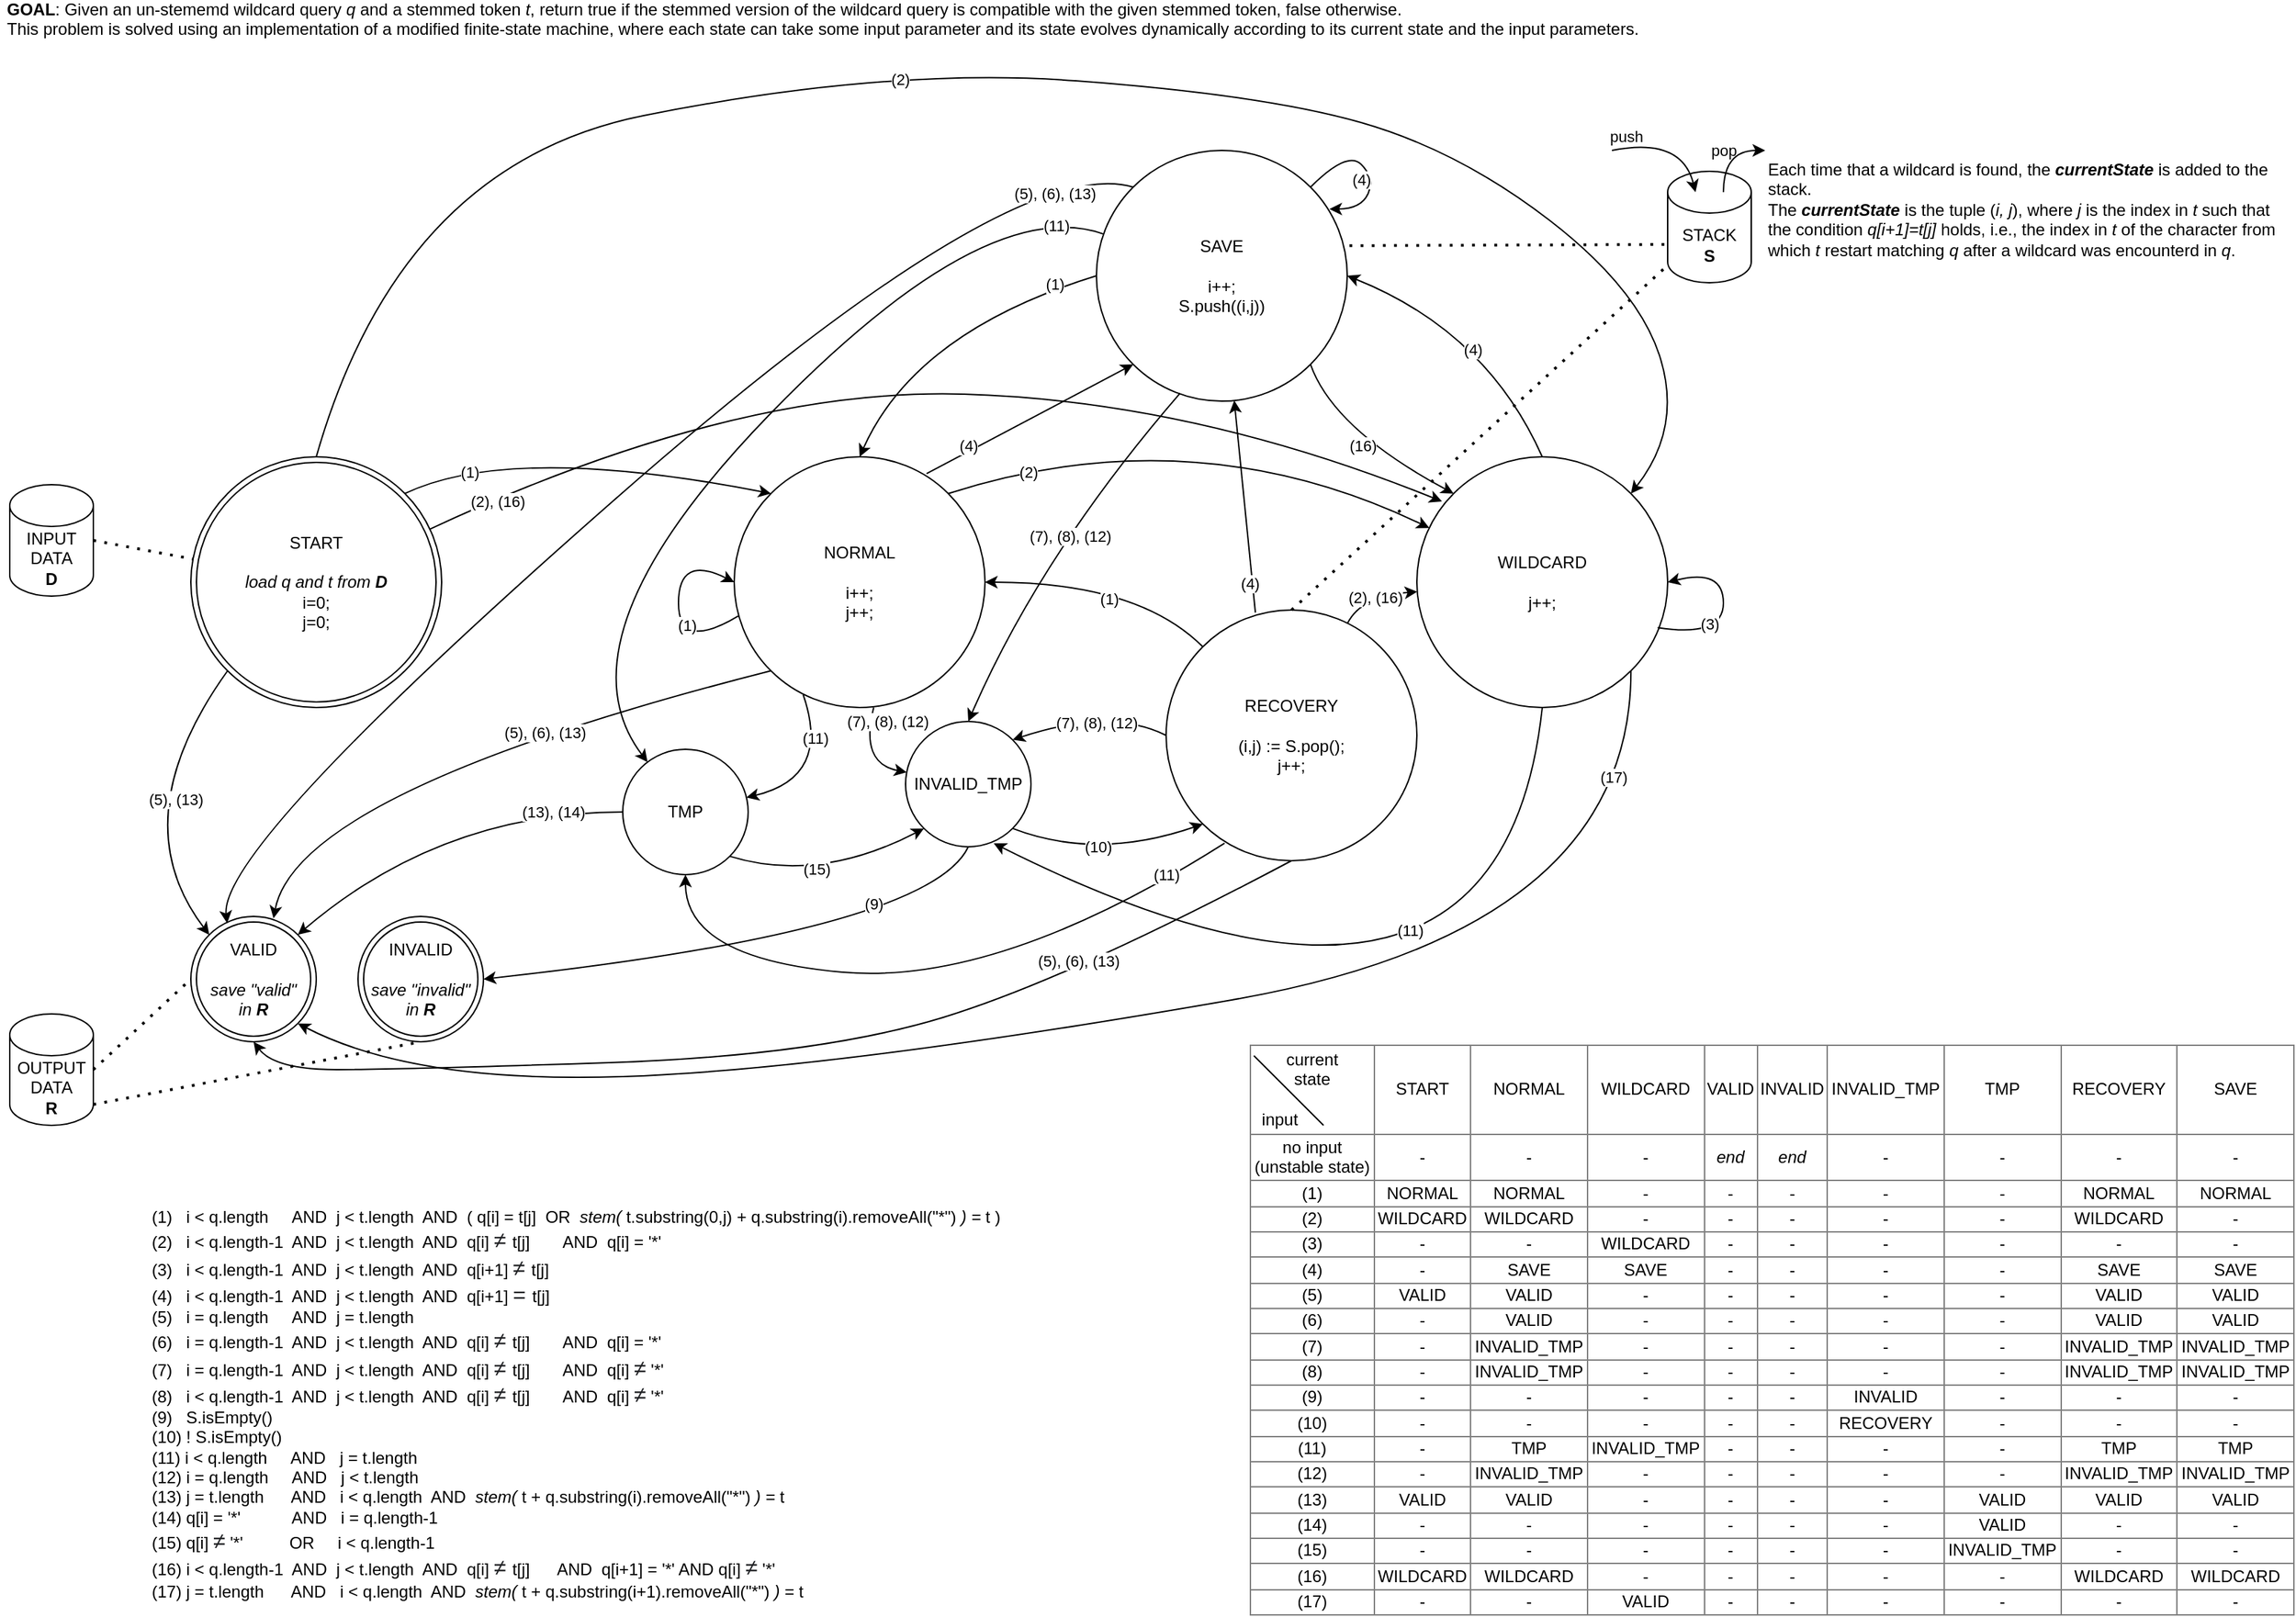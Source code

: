<mxfile version="16.4.0" type="device"><diagram id="66Sm3epTP2mBcvqto1G-" name="Pagina-1"><mxGraphModel dx="1929" dy="395" grid="1" gridSize="10" guides="1" tooltips="1" connect="1" arrows="1" fold="1" page="1" pageScale="1" pageWidth="827" pageHeight="1169" math="0" shadow="0"><root><mxCell id="0"/><mxCell id="1" parent="0"/><mxCell id="__Qo0w44yZxhQyakp7ph-2" value="NORMAL&lt;br&gt;&lt;br&gt;i++;&lt;br&gt;j++;" style="ellipse;whiteSpace=wrap;html=1;aspect=fixed;fillColor=none;" parent="1" vertex="1"><mxGeometry x="-300" y="328" width="180" height="180" as="geometry"/></mxCell><mxCell id="__Qo0w44yZxhQyakp7ph-3" value="" style="curved=1;endArrow=classic;html=1;rounded=0;exitX=0.016;exitY=0.635;exitDx=0;exitDy=0;entryX=0;entryY=0.5;entryDx=0;entryDy=0;exitPerimeter=0;" parent="1" source="__Qo0w44yZxhQyakp7ph-2" target="__Qo0w44yZxhQyakp7ph-2" edge="1"><mxGeometry width="50" height="50" relative="1" as="geometry"><mxPoint x="-250" y="598" as="sourcePoint"/><mxPoint x="-200" y="548" as="targetPoint"/><Array as="points"><mxPoint x="-340" y="468"/><mxPoint x="-340" y="398"/></Array></mxGeometry></mxCell><mxCell id="__Qo0w44yZxhQyakp7ph-5" value="(1)" style="edgeLabel;html=1;align=center;verticalAlign=middle;resizable=0;points=[];" parent="__Qo0w44yZxhQyakp7ph-3" vertex="1" connectable="0"><mxGeometry x="-0.24" y="-6" relative="1" as="geometry"><mxPoint y="-7" as="offset"/></mxGeometry></mxCell><mxCell id="__Qo0w44yZxhQyakp7ph-4" value="(1)&amp;nbsp; &amp;nbsp;i &amp;lt; q.length&amp;nbsp; &amp;nbsp; &amp;nbsp;AND&amp;nbsp; j &amp;lt; t.length&amp;nbsp; AND&amp;nbsp; ( q[i] = t[j]&amp;nbsp; OR&amp;nbsp; &lt;i&gt;stem(&amp;nbsp;&lt;/i&gt;t.substring(0,j) + q.substring(i).removeAll(&quot;*&quot;)&amp;nbsp;&lt;i&gt;) =&amp;nbsp;&lt;/i&gt;t )&lt;br&gt;(2)&amp;nbsp; &amp;nbsp;i &amp;lt; q.length-1&amp;nbsp; AND&amp;nbsp; j &amp;lt; t.length&amp;nbsp; AND&amp;nbsp; q[i]&amp;nbsp;&lt;span style=&quot;color: rgb(32 , 33 , 36) ; font-family: &amp;#34;arial&amp;#34; , sans-serif ; font-size: 16px ; background-color: rgb(255 , 255 , 255)&quot;&gt;≠&amp;nbsp;&lt;/span&gt;t[j]&amp;nbsp; &amp;nbsp; &amp;nbsp; &amp;nbsp;AND&amp;nbsp; q[i] = '*'&lt;br&gt;(3)&amp;nbsp; &amp;nbsp;i &amp;lt; q.length-1&amp;nbsp; AND&amp;nbsp;&amp;nbsp;j &amp;lt; t.length&amp;nbsp; AND&amp;nbsp; q[i+1]&amp;nbsp;&lt;span style=&quot;color: rgb(32 , 33 , 36) ; font-family: &amp;#34;arial&amp;#34; , sans-serif ; font-size: 16px ; background-color: rgb(255 , 255 , 255)&quot;&gt;≠&amp;nbsp;&lt;/span&gt;t[j]&lt;br&gt;(4)&amp;nbsp; &amp;nbsp;i &amp;lt; q.length-1&amp;nbsp; AND&amp;nbsp;&amp;nbsp;j &amp;lt; t.length&amp;nbsp; AND&amp;nbsp; q[i+1]&amp;nbsp;&lt;span style=&quot;color: rgb(32 , 33 , 36) ; font-family: &amp;#34;arial&amp;#34; , sans-serif ; font-size: 16px ; background-color: rgb(255 , 255 , 255)&quot;&gt;=&amp;nbsp;&lt;/span&gt;t[j]&lt;br&gt;(5)&amp;nbsp; &amp;nbsp;i = q.length&amp;nbsp; &amp;nbsp; &amp;nbsp;AND&amp;nbsp; j = t.length&lt;br&gt;(6)&amp;nbsp; &amp;nbsp;i = q.length-1&amp;nbsp; AND&amp;nbsp; j &amp;lt; t.length&amp;nbsp; AND&amp;nbsp;&amp;nbsp;q[i]&amp;nbsp;&lt;span style=&quot;color: rgb(32 , 33 , 36) ; font-family: &amp;#34;arial&amp;#34; , sans-serif ; font-size: 16px ; background-color: rgb(255 , 255 , 255)&quot;&gt;≠&amp;nbsp;&lt;/span&gt;t[j]&amp;nbsp; &amp;nbsp; &amp;nbsp; &amp;nbsp;AND&amp;nbsp; q[i] = '*'&lt;br&gt;(7)&amp;nbsp; &amp;nbsp;i = q.length-1&amp;nbsp; AND&amp;nbsp; j &amp;lt; t.length&amp;nbsp; AND&amp;nbsp;&amp;nbsp;q[i]&amp;nbsp;&lt;span style=&quot;color: rgb(32 , 33 , 36) ; font-family: &amp;#34;arial&amp;#34; , sans-serif ; font-size: 16px ; background-color: rgb(255 , 255 , 255)&quot;&gt;≠&amp;nbsp;&lt;/span&gt;t[j]&amp;nbsp; &amp;nbsp; &amp;nbsp; &amp;nbsp;AND&amp;nbsp; q[i]&amp;nbsp;&lt;span style=&quot;color: rgb(32 , 33 , 36) ; font-family: &amp;#34;arial&amp;#34; , sans-serif ; font-size: 16px ; background-color: rgb(255 , 255 , 255)&quot;&gt;≠&lt;/span&gt;&amp;nbsp;'*'&lt;br&gt;(8)&amp;nbsp; &amp;nbsp;i &amp;lt; q.length-1&amp;nbsp; AND&amp;nbsp; j &amp;lt; t.length&amp;nbsp; AND&amp;nbsp; q[i]&amp;nbsp;&lt;span style=&quot;color: rgb(32 , 33 , 36) ; font-family: &amp;#34;arial&amp;#34; , sans-serif ; font-size: 16px ; background-color: rgb(255 , 255 , 255)&quot;&gt;≠&amp;nbsp;&lt;/span&gt;t[j]&amp;nbsp; &amp;nbsp; &amp;nbsp; &amp;nbsp;AND&amp;nbsp; q[i]&amp;nbsp;&lt;span style=&quot;color: rgb(32 , 33 , 36) ; font-family: &amp;#34;arial&amp;#34; , sans-serif ; font-size: 16px ; background-color: rgb(255 , 255 , 255)&quot;&gt;≠&lt;/span&gt;&amp;nbsp;'*'&lt;br&gt;(9)&amp;nbsp; &amp;nbsp;S.isEmpty()&lt;br&gt;(10) ! S.isEmpty()&lt;br&gt;(11) i &amp;lt; q.length&amp;nbsp; &amp;nbsp; &amp;nbsp;AND&amp;nbsp; &amp;nbsp;j = t.length&lt;br&gt;(12) i = q.length&amp;nbsp; &amp;nbsp; &amp;nbsp;AND&amp;nbsp; &amp;nbsp;j &amp;lt; t.length&lt;br&gt;(13) j = t.length&amp;nbsp; &amp;nbsp; &amp;nbsp; AND&amp;nbsp; &amp;nbsp;i &amp;lt; q.length&amp;nbsp; AND&amp;nbsp;&amp;nbsp;&lt;i&gt;stem( &lt;/i&gt;t + q.substring(i).removeAll(&quot;*&quot;)&amp;nbsp;&lt;i&gt;) = &lt;/i&gt;t&lt;br&gt;(14) q[i] = '*'&amp;nbsp; &amp;nbsp; &amp;nbsp; &amp;nbsp; &amp;nbsp; &amp;nbsp;AND&amp;nbsp; &amp;nbsp;i = q.length-1&lt;br&gt;(15) q[i]&amp;nbsp;&lt;span style=&quot;color: rgb(32 , 33 , 36) ; font-family: &amp;#34;arial&amp;#34; , sans-serif ; font-size: 16px ; background-color: rgb(255 , 255 , 255)&quot;&gt;≠&lt;/span&gt;&amp;nbsp;'*'&amp;nbsp; &amp;nbsp; &amp;nbsp; &amp;nbsp; &amp;nbsp; OR&amp;nbsp; &amp;nbsp; &amp;nbsp;i &amp;lt; q.length-1&lt;br&gt;(16) i &amp;lt; q.length-1&amp;nbsp; AND&amp;nbsp; j &amp;lt; t.length&amp;nbsp; AND&amp;nbsp; q[i]&amp;nbsp;&lt;span style=&quot;color: rgb(32 , 33 , 36) ; font-family: &amp;#34;arial&amp;#34; , sans-serif ; font-size: 16px ; background-color: rgb(255 , 255 , 255)&quot;&gt;≠&amp;nbsp;&lt;/span&gt;t[j]&amp;nbsp; &amp;nbsp; &amp;nbsp; AND&amp;nbsp; q[i+1] = '*' AND q[i]&amp;nbsp;&lt;span style=&quot;color: rgb(32 , 33 , 36) ; font-family: &amp;#34;arial&amp;#34; , sans-serif ; font-size: 16px ; background-color: rgb(255 , 255 , 255)&quot;&gt;≠&lt;/span&gt;&amp;nbsp;'*'&lt;br&gt;(17) j = t.length&amp;nbsp; &amp;nbsp; &amp;nbsp; AND&amp;nbsp; &amp;nbsp;i &amp;lt; q.length&amp;nbsp; AND&amp;nbsp;&amp;nbsp;&lt;i&gt;stem(&amp;nbsp;&lt;/i&gt;t + q.substring(i+1).removeAll(&quot;*&quot;)&amp;nbsp;&lt;i&gt;) =&amp;nbsp;&lt;/i&gt;t" style="text;html=1;strokeColor=none;fillColor=none;align=left;verticalAlign=top;whiteSpace=wrap;rounded=0;" parent="1" vertex="1"><mxGeometry x="-720" y="860" width="740" height="290" as="geometry"/></mxCell><mxCell id="__Qo0w44yZxhQyakp7ph-6" value="WILDCARD&lt;br&gt;&lt;br&gt;j++;" style="ellipse;whiteSpace=wrap;html=1;aspect=fixed;fillColor=none;" parent="1" vertex="1"><mxGeometry x="190" y="328" width="180" height="180" as="geometry"/></mxCell><mxCell id="__Qo0w44yZxhQyakp7ph-7" value="" style="curved=1;endArrow=classic;html=1;rounded=0;exitX=1;exitY=0;exitDx=0;exitDy=0;" parent="1" source="__Qo0w44yZxhQyakp7ph-2" target="__Qo0w44yZxhQyakp7ph-6" edge="1"><mxGeometry width="50" height="50" relative="1" as="geometry"><mxPoint x="-60" y="458" as="sourcePoint"/><mxPoint x="-10" y="408" as="targetPoint"/><Array as="points"><mxPoint x="30" y="298"/></Array></mxGeometry></mxCell><mxCell id="__Qo0w44yZxhQyakp7ph-10" value="(2)" style="edgeLabel;html=1;align=center;verticalAlign=middle;resizable=0;points=[];" parent="__Qo0w44yZxhQyakp7ph-7" vertex="1" connectable="0"><mxGeometry x="-0.093" y="-22" relative="1" as="geometry"><mxPoint x="-111" y="15" as="offset"/></mxGeometry></mxCell><mxCell id="__Qo0w44yZxhQyakp7ph-8" value="" style="curved=1;endArrow=classic;html=1;rounded=0;exitX=0.96;exitY=0.681;exitDx=0;exitDy=0;entryX=0;entryY=0.5;entryDx=0;entryDy=0;exitPerimeter=0;" parent="1" source="__Qo0w44yZxhQyakp7ph-6" edge="1"><mxGeometry width="50" height="50" relative="1" as="geometry"><mxPoint x="372.88" y="442.3" as="sourcePoint"/><mxPoint x="370.0" y="418" as="targetPoint"/><Array as="points"><mxPoint x="410" y="458"/><mxPoint x="410" y="408"/></Array></mxGeometry></mxCell><mxCell id="__Qo0w44yZxhQyakp7ph-9" value="(3)" style="edgeLabel;html=1;align=center;verticalAlign=middle;resizable=0;points=[];" parent="__Qo0w44yZxhQyakp7ph-8" vertex="1" connectable="0"><mxGeometry x="-0.24" y="-6" relative="1" as="geometry"><mxPoint x="-16" y="-5" as="offset"/></mxGeometry></mxCell><mxCell id="__Qo0w44yZxhQyakp7ph-11" value="&lt;div&gt;&lt;b&gt;GOAL&lt;/b&gt;: Given an un-stememd wildcard query &lt;i&gt;q&lt;/i&gt; and a stemmed token &lt;i&gt;t&lt;/i&gt;,&lt;span&gt;&amp;nbsp;return true if the stemmed version of the wildcard query is&amp;nbsp;&lt;/span&gt;&lt;span&gt;compatible with the given stemmed token, false otherwise.&lt;/span&gt;&lt;/div&gt;&lt;div&gt;&lt;span&gt;This problem is solved using an implementation of a modified&lt;/span&gt;&lt;span&gt;&amp;nbsp;finite-state machine, where each state can take some input&lt;/span&gt;&lt;span&gt;&amp;nbsp;parameter and its state evolves dynamically according to&lt;/span&gt;&lt;span&gt;&amp;nbsp;its current state and the input parameters.&lt;/span&gt;&lt;/div&gt;" style="text;html=1;strokeColor=none;fillColor=none;spacing=5;spacingTop=-20;whiteSpace=wrap;overflow=hidden;rounded=0;align=left;" parent="1" vertex="1"><mxGeometry x="-827" y="10" width="1587" height="120" as="geometry"/></mxCell><mxCell id="__Qo0w44yZxhQyakp7ph-12" value="" style="curved=1;endArrow=classic;html=1;rounded=0;exitX=0.5;exitY=0;exitDx=0;exitDy=0;entryX=1;entryY=0.5;entryDx=0;entryDy=0;" parent="1" source="__Qo0w44yZxhQyakp7ph-6" target="__Qo0w44yZxhQyakp7ph-16" edge="1"><mxGeometry width="50" height="50" relative="1" as="geometry"><mxPoint x="343.64" y="468.0" as="sourcePoint"/><mxPoint x="280" y="564.36" as="targetPoint"/><Array as="points"><mxPoint x="240" y="238"/></Array></mxGeometry></mxCell><mxCell id="__Qo0w44yZxhQyakp7ph-13" value="(4)" style="edgeLabel;html=1;align=center;verticalAlign=middle;resizable=0;points=[];" parent="__Qo0w44yZxhQyakp7ph-12" vertex="1" connectable="0"><mxGeometry x="-0.093" y="-22" relative="1" as="geometry"><mxPoint x="-32" y="17" as="offset"/></mxGeometry></mxCell><mxCell id="__Qo0w44yZxhQyakp7ph-16" value="SAVE&lt;br&gt;&lt;br&gt;i++;&lt;br&gt;S.push((i,j))" style="ellipse;whiteSpace=wrap;html=1;aspect=fixed;fillColor=none;" parent="1" vertex="1"><mxGeometry x="-40" y="108" width="180" height="180" as="geometry"/></mxCell><mxCell id="__Qo0w44yZxhQyakp7ph-18" value="" style="curved=1;endArrow=classic;html=1;rounded=0;exitX=0;exitY=0.5;exitDx=0;exitDy=0;entryX=0.5;entryY=0;entryDx=0;entryDy=0;" parent="1" source="__Qo0w44yZxhQyakp7ph-16" target="__Qo0w44yZxhQyakp7ph-2" edge="1"><mxGeometry width="50" height="50" relative="1" as="geometry"><mxPoint x="353.64" y="491.64" as="sourcePoint"/><mxPoint x="353.64" y="614.36" as="targetPoint"/><Array as="points"><mxPoint x="-170" y="238"/></Array></mxGeometry></mxCell><mxCell id="oOPfeq_3tYy-p722Qf_V-6" value="(1)" style="edgeLabel;html=1;align=center;verticalAlign=middle;resizable=0;points=[];" parent="__Qo0w44yZxhQyakp7ph-18" vertex="1" connectable="0"><mxGeometry x="-0.281" y="9" relative="1" as="geometry"><mxPoint x="48" y="-28" as="offset"/></mxGeometry></mxCell><mxCell id="__Qo0w44yZxhQyakp7ph-20" value="START&lt;br&gt;&lt;br&gt;&lt;i&gt;load q and t from &lt;b&gt;D&lt;/b&gt;&lt;/i&gt;&lt;br&gt;i=0;&lt;br&gt;j=0;" style="ellipse;shape=doubleEllipse;whiteSpace=wrap;html=1;aspect=fixed;fillColor=none;" parent="1" vertex="1"><mxGeometry x="-690" y="328" width="180" height="180" as="geometry"/></mxCell><mxCell id="__Qo0w44yZxhQyakp7ph-21" value="" style="curved=1;endArrow=classic;html=1;rounded=0;exitX=1;exitY=0;exitDx=0;exitDy=0;entryX=0;entryY=0;entryDx=0;entryDy=0;" parent="1" source="__Qo0w44yZxhQyakp7ph-20" target="__Qo0w44yZxhQyakp7ph-2" edge="1"><mxGeometry width="50" height="50" relative="1" as="geometry"><mxPoint x="-460" y="368" as="sourcePoint"/><mxPoint x="-410" y="318" as="targetPoint"/><Array as="points"><mxPoint x="-460" y="318"/></Array></mxGeometry></mxCell><mxCell id="zODem1AToH_HP48dEV0D-1" value="(1)" style="edgeLabel;html=1;align=center;verticalAlign=middle;resizable=0;points=[];" parent="__Qo0w44yZxhQyakp7ph-21" vertex="1" connectable="0"><mxGeometry x="-0.017" y="-13" relative="1" as="geometry"><mxPoint x="-77" y="-2" as="offset"/></mxGeometry></mxCell><mxCell id="__Qo0w44yZxhQyakp7ph-22" value="VALID&lt;br&gt;&lt;br&gt;&lt;i&gt;save &quot;valid&quot;&lt;br&gt;in &lt;b&gt;R&lt;/b&gt;&lt;/i&gt;" style="ellipse;shape=doubleEllipse;whiteSpace=wrap;html=1;aspect=fixed;fillColor=none;" parent="1" vertex="1"><mxGeometry x="-690" y="658" width="90" height="90" as="geometry"/></mxCell><mxCell id="__Qo0w44yZxhQyakp7ph-26" value="" style="group" parent="1" vertex="1" connectable="0"><mxGeometry x="-613.5" y="525.995" width="177" height="42.005" as="geometry"/></mxCell><mxCell id="__Qo0w44yZxhQyakp7ph-23" value="" style="curved=1;endArrow=classic;html=1;rounded=0;exitX=0;exitY=1;exitDx=0;exitDy=0;entryX=0.659;entryY=0.015;entryDx=0;entryDy=0;entryPerimeter=0;" parent="__Qo0w44yZxhQyakp7ph-26" source="__Qo0w44yZxhQyakp7ph-2" target="__Qo0w44yZxhQyakp7ph-22" edge="1"><mxGeometry width="50" height="50" relative="1" as="geometry"><mxPoint x="240" y="112.005" as="sourcePoint"/><mxPoint x="290" y="62.005" as="targetPoint"/><Array as="points"><mxPoint y="42.005"/></Array></mxGeometry></mxCell><mxCell id="__Qo0w44yZxhQyakp7ph-25" value="(5), (6), (13)" style="edgeLabel;html=1;align=center;verticalAlign=middle;resizable=0;points=[];" parent="__Qo0w44yZxhQyakp7ph-26" vertex="1" connectable="0"><mxGeometry x="240" y="-238" as="geometry"><mxPoint x="-63" y="238" as="offset"/></mxGeometry></mxCell><mxCell id="__Qo0w44yZxhQyakp7ph-27" value="INVALID&lt;br&gt;&lt;br&gt;&lt;i&gt;save &quot;invalid&quot;&lt;br&gt;in&amp;nbsp;&lt;b&gt;R&lt;/b&gt;&lt;/i&gt;" style="ellipse;shape=doubleEllipse;whiteSpace=wrap;html=1;aspect=fixed;fillColor=none;" parent="1" vertex="1"><mxGeometry x="-570" y="658" width="90" height="90" as="geometry"/></mxCell><mxCell id="__Qo0w44yZxhQyakp7ph-30" value="INVALID_TMP" style="ellipse;whiteSpace=wrap;html=1;aspect=fixed;fillColor=none;" parent="1" vertex="1"><mxGeometry x="-177" y="518" width="90" height="90" as="geometry"/></mxCell><mxCell id="__Qo0w44yZxhQyakp7ph-31" value="" style="curved=1;endArrow=classic;html=1;rounded=0;exitX=0.556;exitY=1.001;exitDx=0;exitDy=0;exitPerimeter=0;" parent="1" source="__Qo0w44yZxhQyakp7ph-2" target="__Qo0w44yZxhQyakp7ph-30" edge="1"><mxGeometry width="50" height="50" relative="1" as="geometry"><mxPoint x="-103.64" y="481.64" as="sourcePoint"/><mxPoint x="-200" y="668" as="targetPoint"/><Array as="points"><mxPoint x="-210" y="548"/></Array></mxGeometry></mxCell><mxCell id="__Qo0w44yZxhQyakp7ph-32" value="(7), (8), (12)" style="edgeLabel;html=1;align=center;verticalAlign=middle;resizable=0;points=[];" parent="__Qo0w44yZxhQyakp7ph-31" vertex="1" connectable="0"><mxGeometry x="-0.065" y="18" relative="1" as="geometry"><mxPoint x="1" y="-29" as="offset"/></mxGeometry></mxCell><mxCell id="__Qo0w44yZxhQyakp7ph-33" value="RECOVERY&lt;br&gt;&lt;br&gt;(i,j) := S.pop();&lt;br&gt;j++;" style="ellipse;whiteSpace=wrap;html=1;aspect=fixed;fillColor=none;" parent="1" vertex="1"><mxGeometry x="10" y="438" width="180" height="180" as="geometry"/></mxCell><mxCell id="__Qo0w44yZxhQyakp7ph-38" value="" style="group" parent="1" vertex="1" connectable="0"><mxGeometry x="370" y="98" width="440" height="120" as="geometry"/></mxCell><mxCell id="__Qo0w44yZxhQyakp7ph-17" value="" style="group" parent="__Qo0w44yZxhQyakp7ph-38" vertex="1" connectable="0"><mxGeometry y="10" width="440" height="110" as="geometry"/></mxCell><mxCell id="__Qo0w44yZxhQyakp7ph-37" value="" style="group" parent="__Qo0w44yZxhQyakp7ph-17" vertex="1" connectable="0"><mxGeometry width="440" height="110" as="geometry"/></mxCell><mxCell id="__Qo0w44yZxhQyakp7ph-14" value="STACK&lt;br&gt;&lt;b&gt;S&lt;/b&gt;" style="shape=cylinder3;whiteSpace=wrap;html=1;boundedLbl=1;backgroundOutline=1;size=15;fillColor=none;" parent="__Qo0w44yZxhQyakp7ph-37" vertex="1"><mxGeometry y="15" width="60" height="80" as="geometry"/></mxCell><mxCell id="__Qo0w44yZxhQyakp7ph-15" value="Each time that a wildcard is found,&amp;nbsp;the &lt;b&gt;&lt;i&gt;currentState &lt;/i&gt;&lt;/b&gt;is added to the stack.&lt;br&gt;The &lt;b style=&quot;font-style: italic&quot;&gt;currentState &lt;/b&gt;is the tuple (&lt;i&gt;i, j&lt;/i&gt;), where &lt;i&gt;j&lt;/i&gt; is the index in &lt;i&gt;t&lt;/i&gt;&amp;nbsp;such that the condition &lt;i&gt;q[i+1]=t[j] &lt;/i&gt;holds, i.e., the index in &lt;i&gt;t&lt;/i&gt;&amp;nbsp;of the character from which &lt;i&gt;t&lt;/i&gt;&amp;nbsp;restart matching &lt;i&gt;q&lt;/i&gt;&amp;nbsp;after a wildcard was encounterd in &lt;i&gt;q&lt;/i&gt;.&amp;nbsp;" style="text;html=1;strokeColor=none;fillColor=none;align=left;verticalAlign=top;whiteSpace=wrap;rounded=0;" parent="__Qo0w44yZxhQyakp7ph-37" vertex="1"><mxGeometry x="70" width="370" height="110" as="geometry"/></mxCell><mxCell id="__Qo0w44yZxhQyakp7ph-34" value="push" style="curved=1;endArrow=classic;html=1;rounded=0;labelBackgroundColor=none;" parent="__Qo0w44yZxhQyakp7ph-38" edge="1"><mxGeometry x="-0.745" y="8" width="50" height="50" relative="1" as="geometry"><mxPoint x="-40" y="10" as="sourcePoint"/><mxPoint x="20" y="40" as="targetPoint"/><Array as="points"><mxPoint x="10"/></Array><mxPoint as="offset"/></mxGeometry></mxCell><mxCell id="__Qo0w44yZxhQyakp7ph-35" value="pop" style="curved=1;endArrow=classic;html=1;rounded=0;exitX=0.667;exitY=0.188;exitDx=0;exitDy=0;exitPerimeter=0;labelBackgroundColor=none;" parent="__Qo0w44yZxhQyakp7ph-38" source="__Qo0w44yZxhQyakp7ph-14" edge="1"><mxGeometry x="0.001" width="50" height="50" relative="1" as="geometry"><mxPoint x="-30" y="20" as="sourcePoint"/><mxPoint x="70" y="10" as="targetPoint"/><Array as="points"><mxPoint x="40" y="10"/></Array><mxPoint as="offset"/></mxGeometry></mxCell><mxCell id="__Qo0w44yZxhQyakp7ph-40" value="" style="curved=1;endArrow=classic;html=1;rounded=0;exitX=1;exitY=1;exitDx=0;exitDy=0;entryX=0;entryY=1;entryDx=0;entryDy=0;" parent="1" source="__Qo0w44yZxhQyakp7ph-30" target="__Qo0w44yZxhQyakp7ph-33" edge="1"><mxGeometry width="50" height="50" relative="1" as="geometry"><mxPoint x="-136.36" y="491.64" as="sourcePoint"/><mxPoint x="-46.82" y="464.82" as="targetPoint"/><Array as="points"><mxPoint x="-40" y="618"/></Array></mxGeometry></mxCell><mxCell id="__Qo0w44yZxhQyakp7ph-41" value="(10)" style="edgeLabel;html=1;align=center;verticalAlign=middle;resizable=0;points=[];" parent="__Qo0w44yZxhQyakp7ph-40" vertex="1" connectable="0"><mxGeometry x="-0.065" y="18" relative="1" as="geometry"><mxPoint x="3" y="8" as="offset"/></mxGeometry></mxCell><mxCell id="__Qo0w44yZxhQyakp7ph-42" value="" style="curved=1;endArrow=classic;html=1;rounded=0;entryX=1;entryY=0.5;entryDx=0;entryDy=0;exitX=0.5;exitY=1;exitDx=0;exitDy=0;" parent="1" source="__Qo0w44yZxhQyakp7ph-30" target="__Qo0w44yZxhQyakp7ph-27" edge="1"><mxGeometry width="50" height="50" relative="1" as="geometry"><mxPoint x="-170" y="618" as="sourcePoint"/><mxPoint x="-46.82" y="464.82" as="targetPoint"/><Array as="points"><mxPoint x="-160" y="668"/></Array></mxGeometry></mxCell><mxCell id="__Qo0w44yZxhQyakp7ph-43" value="(9)" style="edgeLabel;html=1;align=center;verticalAlign=middle;resizable=0;points=[];" parent="__Qo0w44yZxhQyakp7ph-42" vertex="1" connectable="0"><mxGeometry x="-0.065" y="18" relative="1" as="geometry"><mxPoint x="72" y="-50" as="offset"/></mxGeometry></mxCell><mxCell id="__Qo0w44yZxhQyakp7ph-44" value="" style="curved=1;endArrow=classic;html=1;rounded=0;exitX=0;exitY=0;exitDx=0;exitDy=0;entryX=1;entryY=0.5;entryDx=0;entryDy=0;" parent="1" source="__Qo0w44yZxhQyakp7ph-33" target="__Qo0w44yZxhQyakp7ph-2" edge="1"><mxGeometry width="50" height="50" relative="1" as="geometry"><mxPoint x="-526.36" y="364.36" as="sourcePoint"/><mxPoint x="-263.64" y="364.36" as="targetPoint"/><Array as="points"><mxPoint x="-10" y="418"/></Array></mxGeometry></mxCell><mxCell id="oOPfeq_3tYy-p722Qf_V-5" value="(1)" style="edgeLabel;html=1;align=center;verticalAlign=middle;resizable=0;points=[];" parent="__Qo0w44yZxhQyakp7ph-44" vertex="1" connectable="0"><mxGeometry x="-0.014" y="12" relative="1" as="geometry"><mxPoint as="offset"/></mxGeometry></mxCell><mxCell id="__Qo0w44yZxhQyakp7ph-45" value="" style="curved=1;endArrow=classic;html=1;rounded=0;exitX=0.5;exitY=1;exitDx=0;exitDy=0;entryX=0.703;entryY=0.972;entryDx=0;entryDy=0;entryPerimeter=0;" parent="1" source="__Qo0w44yZxhQyakp7ph-6" target="__Qo0w44yZxhQyakp7ph-30" edge="1"><mxGeometry width="50" height="50" relative="1" as="geometry"><mxPoint x="46.36" y="474.36" as="sourcePoint"/><mxPoint x="-110" y="428" as="targetPoint"/><Array as="points"><mxPoint x="250" y="788"/></Array></mxGeometry></mxCell><mxCell id="__Qo0w44yZxhQyakp7ph-46" value="(11)" style="edgeLabel;html=1;align=center;verticalAlign=middle;resizable=0;points=[];" parent="__Qo0w44yZxhQyakp7ph-45" vertex="1" connectable="0"><mxGeometry x="-0.455" y="-62" relative="1" as="geometry"><mxPoint x="-14" y="-20" as="offset"/></mxGeometry></mxCell><mxCell id="__Qo0w44yZxhQyakp7ph-47" value="TMP" style="ellipse;whiteSpace=wrap;html=1;aspect=fixed;fillColor=none;" parent="1" vertex="1"><mxGeometry x="-380" y="538" width="90" height="90" as="geometry"/></mxCell><mxCell id="__Qo0w44yZxhQyakp7ph-48" value="" style="curved=1;endArrow=classic;html=1;rounded=0;exitX=0.275;exitY=0.949;exitDx=0;exitDy=0;exitPerimeter=0;" parent="1" source="__Qo0w44yZxhQyakp7ph-2" target="__Qo0w44yZxhQyakp7ph-47" edge="1"><mxGeometry width="50" height="50" relative="1" as="geometry"><mxPoint x="-136.36" y="491.64" as="sourcePoint"/><mxPoint x="-100.335" y="533.559" as="targetPoint"/><Array as="points"><mxPoint x="-230" y="558"/></Array></mxGeometry></mxCell><mxCell id="__Qo0w44yZxhQyakp7ph-49" value="(11)" style="edgeLabel;html=1;align=center;verticalAlign=middle;resizable=0;points=[];" parent="__Qo0w44yZxhQyakp7ph-48" vertex="1" connectable="0"><mxGeometry x="-0.065" y="18" relative="1" as="geometry"><mxPoint x="-28" y="-18" as="offset"/></mxGeometry></mxCell><mxCell id="__Qo0w44yZxhQyakp7ph-50" value="" style="curved=1;endArrow=classic;html=1;rounded=0;exitX=0;exitY=0.5;exitDx=0;exitDy=0;entryX=1;entryY=0;entryDx=0;entryDy=0;" parent="1" source="__Qo0w44yZxhQyakp7ph-47" target="__Qo0w44yZxhQyakp7ph-22" edge="1"><mxGeometry width="50" height="50" relative="1" as="geometry"><mxPoint x="-200.0" y="518" as="sourcePoint"/><mxPoint x="-281.167" y="582.817" as="targetPoint"/><Array as="points"><mxPoint x="-510" y="583"/></Array></mxGeometry></mxCell><mxCell id="__Qo0w44yZxhQyakp7ph-51" value="(13), (14)" style="edgeLabel;html=1;align=center;verticalAlign=middle;resizable=0;points=[];" parent="__Qo0w44yZxhQyakp7ph-50" vertex="1" connectable="0"><mxGeometry x="-0.065" y="18" relative="1" as="geometry"><mxPoint x="74" y="-18" as="offset"/></mxGeometry></mxCell><mxCell id="__Qo0w44yZxhQyakp7ph-52" value="" style="curved=1;endArrow=classic;html=1;rounded=0;exitX=1;exitY=1;exitDx=0;exitDy=0;entryX=0;entryY=1;entryDx=0;entryDy=0;" parent="1" source="__Qo0w44yZxhQyakp7ph-47" target="__Qo0w44yZxhQyakp7ph-30" edge="1"><mxGeometry width="50" height="50" relative="1" as="geometry"><mxPoint x="-300.0" y="611.18" as="sourcePoint"/><mxPoint x="-163.46" y="608.0" as="targetPoint"/><Array as="points"><mxPoint x="-239.82" y="634.36"/></Array></mxGeometry></mxCell><mxCell id="__Qo0w44yZxhQyakp7ph-53" value="(15)" style="edgeLabel;html=1;align=center;verticalAlign=middle;resizable=0;points=[];" parent="__Qo0w44yZxhQyakp7ph-52" vertex="1" connectable="0"><mxGeometry x="-0.065" y="18" relative="1" as="geometry"><mxPoint x="3" y="8" as="offset"/></mxGeometry></mxCell><mxCell id="__Qo0w44yZxhQyakp7ph-57" value="INPUT&lt;br&gt;DATA&lt;br&gt;&lt;b&gt;D&lt;/b&gt;" style="shape=cylinder3;whiteSpace=wrap;html=1;boundedLbl=1;backgroundOutline=1;size=15;fillColor=none;" parent="1" vertex="1"><mxGeometry x="-820" y="348" width="60" height="80" as="geometry"/></mxCell><mxCell id="__Qo0w44yZxhQyakp7ph-58" value="" style="endArrow=none;dashed=1;html=1;dashPattern=1 3;strokeWidth=2;rounded=0;labelBackgroundColor=none;entryX=0;entryY=0;entryDx=0;entryDy=52.5;entryPerimeter=0;exitX=1.009;exitY=0.38;exitDx=0;exitDy=0;exitPerimeter=0;" parent="1" source="__Qo0w44yZxhQyakp7ph-16" target="__Qo0w44yZxhQyakp7ph-14" edge="1"><mxGeometry width="50" height="50" relative="1" as="geometry"><mxPoint x="130" y="178" as="sourcePoint"/><mxPoint x="180" y="128" as="targetPoint"/></mxGeometry></mxCell><mxCell id="__Qo0w44yZxhQyakp7ph-59" value="" style="endArrow=none;dashed=1;html=1;dashPattern=1 3;strokeWidth=2;rounded=0;labelBackgroundColor=none;exitX=0.5;exitY=0;exitDx=0;exitDy=0;" parent="1" source="__Qo0w44yZxhQyakp7ph-33" target="__Qo0w44yZxhQyakp7ph-14" edge="1"><mxGeometry width="50" height="50" relative="1" as="geometry"><mxPoint x="151.62" y="186.4" as="sourcePoint"/><mxPoint x="180" y="165.5" as="targetPoint"/></mxGeometry></mxCell><mxCell id="__Qo0w44yZxhQyakp7ph-60" value="" style="endArrow=none;dashed=1;html=1;dashPattern=1 3;strokeWidth=2;rounded=0;labelBackgroundColor=none;exitX=1;exitY=0.5;exitDx=0;exitDy=0;exitPerimeter=0;" parent="1" source="__Qo0w44yZxhQyakp7ph-57" target="__Qo0w44yZxhQyakp7ph-20" edge="1"><mxGeometry width="50" height="50" relative="1" as="geometry"><mxPoint x="-610" y="363" as="sourcePoint"/><mxPoint x="-523.559" y="108" as="targetPoint"/></mxGeometry></mxCell><mxCell id="__Qo0w44yZxhQyakp7ph-63" value="OUTPUT DATA&lt;br&gt;&lt;b&gt;R&lt;/b&gt;" style="shape=cylinder3;whiteSpace=wrap;html=1;boundedLbl=1;backgroundOutline=1;size=15;fillColor=none;" parent="1" vertex="1"><mxGeometry x="-820" y="728" width="60" height="80" as="geometry"/></mxCell><mxCell id="__Qo0w44yZxhQyakp7ph-64" value="" style="endArrow=none;dashed=1;html=1;dashPattern=1 3;strokeWidth=2;rounded=0;labelBackgroundColor=none;entryX=0;entryY=0.5;entryDx=0;entryDy=0;exitX=1;exitY=0.5;exitDx=0;exitDy=0;exitPerimeter=0;" parent="1" source="__Qo0w44yZxhQyakp7ph-63" target="__Qo0w44yZxhQyakp7ph-22" edge="1"><mxGeometry width="50" height="50" relative="1" as="geometry"><mxPoint x="-760" y="758" as="sourcePoint"/><mxPoint x="-710" y="708" as="targetPoint"/></mxGeometry></mxCell><mxCell id="__Qo0w44yZxhQyakp7ph-65" value="" style="endArrow=none;dashed=1;html=1;dashPattern=1 3;strokeWidth=2;rounded=0;labelBackgroundColor=none;entryX=0.5;entryY=1;entryDx=0;entryDy=0;exitX=1;exitY=1;exitDx=0;exitDy=-15;exitPerimeter=0;" parent="1" source="__Qo0w44yZxhQyakp7ph-63" target="__Qo0w44yZxhQyakp7ph-27" edge="1"><mxGeometry width="50" height="50" relative="1" as="geometry"><mxPoint x="-740" y="758" as="sourcePoint"/><mxPoint x="-680.0" y="713" as="targetPoint"/></mxGeometry></mxCell><mxCell id="zODem1AToH_HP48dEV0D-2" value="" style="curved=1;endArrow=classic;html=1;rounded=0;exitX=0.5;exitY=0;exitDx=0;exitDy=0;entryX=1;entryY=0;entryDx=0;entryDy=0;" parent="1" source="__Qo0w44yZxhQyakp7ph-20" target="__Qo0w44yZxhQyakp7ph-6" edge="1"><mxGeometry width="50" height="50" relative="1" as="geometry"><mxPoint x="-136.36" y="364.36" as="sourcePoint"/><mxPoint x="226.36" y="364.36" as="targetPoint"/><Array as="points"><mxPoint x="-540" y="118"/><mxPoint x="-190" y="48"/><mxPoint x="80" y="68"/><mxPoint x="220" y="108"/><mxPoint x="350" y="208"/><mxPoint x="380" y="308"/></Array></mxGeometry></mxCell><mxCell id="zODem1AToH_HP48dEV0D-3" value="(2)" style="edgeLabel;html=1;align=center;verticalAlign=middle;resizable=0;points=[];" parent="zODem1AToH_HP48dEV0D-2" vertex="1" connectable="0"><mxGeometry x="-0.093" y="-22" relative="1" as="geometry"><mxPoint x="-12" y="-15" as="offset"/></mxGeometry></mxCell><mxCell id="zODem1AToH_HP48dEV0D-4" value="" style="curved=1;endArrow=classic;html=1;rounded=0;exitX=0;exitY=1;exitDx=0;exitDy=0;entryX=0;entryY=0;entryDx=0;entryDy=0;" parent="1" source="__Qo0w44yZxhQyakp7ph-20" target="__Qo0w44yZxhQyakp7ph-22" edge="1"><mxGeometry width="50" height="50" relative="1" as="geometry"><mxPoint x="-526.36" y="364.36" as="sourcePoint"/><mxPoint x="-263.64" y="364.36" as="targetPoint"/><Array as="points"><mxPoint x="-740" y="588"/></Array></mxGeometry></mxCell><mxCell id="zODem1AToH_HP48dEV0D-5" value="(5), (13)" style="edgeLabel;html=1;align=center;verticalAlign=middle;resizable=0;points=[];" parent="zODem1AToH_HP48dEV0D-4" vertex="1" connectable="0"><mxGeometry x="-0.017" y="-13" relative="1" as="geometry"><mxPoint x="40" y="6" as="offset"/></mxGeometry></mxCell><mxCell id="oOPfeq_3tYy-p722Qf_V-1" value="" style="curved=1;endArrow=classic;html=1;rounded=0;exitX=0.767;exitY=0.067;exitDx=0;exitDy=0;entryX=0;entryY=1;entryDx=0;entryDy=0;exitPerimeter=0;" parent="1" source="__Qo0w44yZxhQyakp7ph-2" target="__Qo0w44yZxhQyakp7ph-16" edge="1"><mxGeometry width="50" height="50" relative="1" as="geometry"><mxPoint x="-136.36" y="364.36" as="sourcePoint"/><mxPoint x="226.36" y="364.36" as="targetPoint"/><Array as="points"/></mxGeometry></mxCell><mxCell id="oOPfeq_3tYy-p722Qf_V-2" value="(4)" style="edgeLabel;html=1;align=center;verticalAlign=middle;resizable=0;points=[];" parent="oOPfeq_3tYy-p722Qf_V-1" vertex="1" connectable="0"><mxGeometry x="-0.093" y="-22" relative="1" as="geometry"><mxPoint x="-48" y="-4" as="offset"/></mxGeometry></mxCell><mxCell id="oOPfeq_3tYy-p722Qf_V-7" value="" style="curved=1;endArrow=classic;html=1;rounded=0;entryX=0.5;entryY=1;entryDx=0;entryDy=0;exitX=0.5;exitY=1;exitDx=0;exitDy=0;" parent="1" source="__Qo0w44yZxhQyakp7ph-33" target="__Qo0w44yZxhQyakp7ph-22" edge="1"><mxGeometry width="50" height="50" relative="1" as="geometry"><mxPoint x="-122" y="618" as="sourcePoint"/><mxPoint x="-470" y="713" as="targetPoint"/><Array as="points"><mxPoint x="-60" y="703"/><mxPoint x="-240" y="758"/><mxPoint x="-540" y="768"/><mxPoint x="-630" y="768"/></Array></mxGeometry></mxCell><mxCell id="oOPfeq_3tYy-p722Qf_V-8" value="(5), (6), (13)" style="edgeLabel;html=1;align=center;verticalAlign=middle;resizable=0;points=[];" parent="oOPfeq_3tYy-p722Qf_V-7" vertex="1" connectable="0"><mxGeometry x="-0.065" y="18" relative="1" as="geometry"><mxPoint x="179" y="-85" as="offset"/></mxGeometry></mxCell><mxCell id="oOPfeq_3tYy-p722Qf_V-9" value="" style="group" parent="1" vertex="1" connectable="0"><mxGeometry x="70" y="780" width="750" height="380" as="geometry"/></mxCell><mxCell id="__Qo0w44yZxhQyakp7ph-54" value="&lt;table border=&quot;1&quot; width=&quot;100%&quot; style=&quot;width: 100% ; height: 100% ; border-collapse: collapse&quot;&gt;&lt;tbody&gt;&lt;tr&gt;&lt;td&gt;&lt;span&gt;&#9;&lt;/span&gt;current&lt;br&gt;&lt;span&gt;&#9;&lt;/span&gt;state&lt;br&gt;&lt;br&gt;&lt;div style=&quot;text-align: left&quot;&gt;&lt;span&gt;&amp;nbsp; input&lt;/span&gt;&lt;/div&gt;&lt;/td&gt;&lt;td&gt;START&lt;/td&gt;&lt;td&gt;NORMAL&lt;/td&gt;&lt;td&gt;WILDCARD&lt;/td&gt;&lt;td&gt;VALID&lt;/td&gt;&lt;td&gt;INVALID&lt;/td&gt;&lt;td&gt;&lt;span&gt;INVALID_TMP&lt;/span&gt;&lt;br&gt;&lt;/td&gt;&lt;td&gt;TMP&lt;/td&gt;&lt;td&gt;&lt;span&gt;RECOVERY&lt;/span&gt;&lt;br&gt;&lt;/td&gt;&lt;td&gt;&lt;span&gt;SAVE&lt;/span&gt;&lt;br&gt;&lt;/td&gt;&lt;/tr&gt;&lt;tr&gt;&lt;td&gt;no input&lt;br&gt;(unstable state)&lt;/td&gt;&lt;td&gt;-&lt;br&gt;&lt;/td&gt;&lt;td&gt;-&lt;/td&gt;&lt;td&gt;-&lt;/td&gt;&lt;td&gt;&lt;i&gt;end&lt;/i&gt;&lt;/td&gt;&lt;td&gt;&lt;i&gt;end&lt;/i&gt;&lt;br&gt;&lt;/td&gt;&lt;td&gt;-&lt;/td&gt;&lt;td&gt;-&lt;/td&gt;&lt;td&gt;-&lt;/td&gt;&lt;td&gt;-&lt;/td&gt;&lt;/tr&gt;&lt;tr&gt;&lt;td&gt;(1)&lt;br&gt;&lt;/td&gt;&lt;td&gt;NORMAL&lt;/td&gt;&lt;td&gt;NORMAL&lt;/td&gt;&lt;td&gt;-&lt;/td&gt;&lt;td&gt;-&lt;/td&gt;&lt;td&gt;-&lt;/td&gt;&lt;td&gt;-&lt;/td&gt;&lt;td&gt;-&lt;/td&gt;&lt;td&gt;NORMAL&lt;/td&gt;&lt;td&gt;NORMAL&lt;/td&gt;&lt;/tr&gt;&lt;tr&gt;&lt;td&gt;(2)&lt;/td&gt;&lt;td&gt;WILDCARD&lt;br&gt;&lt;/td&gt;&lt;td&gt;WILDCARD&lt;br&gt;&lt;/td&gt;&lt;td&gt;-&lt;/td&gt;&lt;td&gt;-&lt;/td&gt;&lt;td&gt;-&lt;/td&gt;&lt;td&gt;-&lt;/td&gt;&lt;td&gt;-&lt;/td&gt;&lt;td&gt;WILDCARD&lt;br&gt;&lt;/td&gt;&lt;td&gt;-&lt;br&gt;&lt;/td&gt;&lt;/tr&gt;&lt;tr&gt;&lt;td&gt;(3)&lt;/td&gt;&lt;td&gt;-&lt;/td&gt;&lt;td&gt;-&lt;/td&gt;&lt;td&gt;WILDCARD&lt;/td&gt;&lt;td&gt;-&lt;/td&gt;&lt;td&gt;-&lt;/td&gt;&lt;td&gt;-&lt;/td&gt;&lt;td&gt;-&lt;/td&gt;&lt;td&gt;-&lt;/td&gt;&lt;td&gt;-&lt;/td&gt;&lt;/tr&gt;&lt;tr&gt;&lt;td&gt;(4)&lt;/td&gt;&lt;td&gt;-&lt;/td&gt;&lt;td&gt;SAVE&lt;/td&gt;&lt;td&gt;SAVE&lt;/td&gt;&lt;td&gt;-&lt;/td&gt;&lt;td&gt;-&lt;/td&gt;&lt;td&gt;-&lt;/td&gt;&lt;td&gt;-&lt;/td&gt;&lt;td&gt;SAVE&lt;/td&gt;&lt;td&gt;SAVE&lt;/td&gt;&lt;/tr&gt;&lt;tr&gt;&lt;td&gt;(5)&lt;/td&gt;&lt;td&gt;VALID&lt;br&gt;&lt;/td&gt;&lt;td&gt;VALID&lt;/td&gt;&lt;td&gt;-&lt;/td&gt;&lt;td&gt;-&lt;/td&gt;&lt;td&gt;-&lt;/td&gt;&lt;td&gt;-&lt;/td&gt;&lt;td&gt;-&lt;/td&gt;&lt;td&gt;VALID&lt;br&gt;&lt;/td&gt;&lt;td&gt;VALID&lt;/td&gt;&lt;/tr&gt;&lt;tr&gt;&lt;td&gt;(6)&lt;/td&gt;&lt;td&gt;-&lt;/td&gt;&lt;td&gt;VALID&lt;/td&gt;&lt;td&gt;-&lt;/td&gt;&lt;td&gt;-&lt;/td&gt;&lt;td&gt;-&lt;/td&gt;&lt;td&gt;-&lt;/td&gt;&lt;td&gt;-&lt;/td&gt;&lt;td&gt;VALID&lt;/td&gt;&lt;td&gt;VALID&lt;/td&gt;&lt;/tr&gt;&lt;tr&gt;&lt;td&gt;(7)&lt;/td&gt;&lt;td&gt;-&lt;/td&gt;&lt;td&gt;INVALID_TMP&lt;br&gt;&lt;/td&gt;&lt;td&gt;-&lt;/td&gt;&lt;td&gt;-&lt;/td&gt;&lt;td&gt;-&lt;/td&gt;&lt;td&gt;-&lt;/td&gt;&lt;td&gt;-&lt;/td&gt;&lt;td&gt;INVALID_TMP&lt;br&gt;&lt;/td&gt;&lt;td&gt;INVALID_TMP&lt;/td&gt;&lt;/tr&gt;&lt;tr&gt;&lt;td&gt;(8)&lt;/td&gt;&lt;td&gt;-&lt;br&gt;&lt;/td&gt;&lt;td&gt;INVALID_TMP&lt;br&gt;&lt;/td&gt;&lt;td&gt;-&lt;/td&gt;&lt;td&gt;-&lt;/td&gt;&lt;td&gt;-&lt;/td&gt;&lt;td&gt;-&lt;/td&gt;&lt;td&gt;-&lt;/td&gt;&lt;td&gt;INVALID_TMP&lt;br&gt;&lt;/td&gt;&lt;td&gt;INVALID_TMP&lt;/td&gt;&lt;/tr&gt;&lt;tr&gt;&lt;td&gt;(9)&lt;/td&gt;&lt;td&gt;-&lt;/td&gt;&lt;td&gt;-&lt;/td&gt;&lt;td&gt;-&lt;/td&gt;&lt;td&gt;-&lt;/td&gt;&lt;td&gt;-&lt;/td&gt;&lt;td&gt;INVALID&lt;/td&gt;&lt;td&gt;-&lt;/td&gt;&lt;td&gt;-&lt;/td&gt;&lt;td&gt;-&lt;/td&gt;&lt;/tr&gt;&lt;tr&gt;&lt;td&gt;(10)&lt;/td&gt;&lt;td&gt;-&lt;/td&gt;&lt;td&gt;-&lt;/td&gt;&lt;td&gt;-&lt;/td&gt;&lt;td&gt;-&lt;/td&gt;&lt;td&gt;-&lt;/td&gt;&lt;td&gt;RECOVERY&lt;/td&gt;&lt;td&gt;-&lt;/td&gt;&lt;td&gt;-&lt;/td&gt;&lt;td&gt;-&lt;/td&gt;&lt;/tr&gt;&lt;tr&gt;&lt;td&gt;(11)&lt;/td&gt;&lt;td&gt;-&lt;/td&gt;&lt;td&gt;TMP&lt;/td&gt;&lt;td&gt;INVALID_TMP&lt;/td&gt;&lt;td&gt;-&lt;/td&gt;&lt;td&gt;-&lt;/td&gt;&lt;td&gt;-&lt;/td&gt;&lt;td&gt;-&lt;/td&gt;&lt;td&gt;TMP&lt;br&gt;&lt;/td&gt;&lt;td&gt;TMP&lt;/td&gt;&lt;/tr&gt;&lt;tr&gt;&lt;td&gt;(12)&lt;/td&gt;&lt;td&gt;-&lt;/td&gt;&lt;td&gt;INVALID_TMP&lt;br&gt;&lt;/td&gt;&lt;td&gt;-&lt;/td&gt;&lt;td&gt;-&lt;/td&gt;&lt;td&gt;-&lt;/td&gt;&lt;td&gt;-&lt;/td&gt;&lt;td&gt;-&lt;/td&gt;&lt;td&gt;INVALID_TMP&lt;br&gt;&lt;/td&gt;&lt;td&gt;INVALID_TMP&lt;/td&gt;&lt;/tr&gt;&lt;tr&gt;&lt;td&gt;(13)&lt;/td&gt;&lt;td&gt;VALID&lt;/td&gt;&lt;td&gt;VALID&lt;br&gt;&lt;/td&gt;&lt;td&gt;-&lt;/td&gt;&lt;td&gt;-&lt;br&gt;&lt;/td&gt;&lt;td&gt;-&lt;br&gt;&lt;/td&gt;&lt;td&gt;-&lt;br&gt;&lt;/td&gt;&lt;td&gt;VALID&lt;/td&gt;&lt;td&gt;VALID&lt;br&gt;&lt;/td&gt;&lt;td&gt;VALID&lt;br&gt;&lt;/td&gt;&lt;/tr&gt;&lt;tr&gt;&lt;td&gt;(14)&lt;/td&gt;&lt;td&gt;-&lt;/td&gt;&lt;td&gt;-&lt;/td&gt;&lt;td&gt;-&lt;/td&gt;&lt;td&gt;-&lt;/td&gt;&lt;td&gt;-&lt;/td&gt;&lt;td&gt;-&lt;/td&gt;&lt;td&gt;VALID&lt;/td&gt;&lt;td&gt;-&lt;/td&gt;&lt;td&gt;-&lt;/td&gt;&lt;/tr&gt;&lt;tr&gt;&lt;td&gt;(15)&lt;/td&gt;&lt;td&gt;-&lt;/td&gt;&lt;td&gt;-&lt;/td&gt;&lt;td&gt;-&lt;/td&gt;&lt;td&gt;-&lt;/td&gt;&lt;td&gt;-&lt;/td&gt;&lt;td&gt;-&lt;/td&gt;&lt;td&gt;INVALID_TMP&lt;/td&gt;&lt;td&gt;-&lt;/td&gt;&lt;td&gt;-&lt;/td&gt;&lt;/tr&gt;&lt;tr&gt;&lt;td&gt;(16)&lt;/td&gt;&lt;td&gt;WILDCARD&lt;br&gt;&lt;/td&gt;&lt;td&gt;WILDCARD&lt;br&gt;&lt;/td&gt;&lt;td&gt;-&lt;/td&gt;&lt;td&gt;-&lt;/td&gt;&lt;td&gt;-&lt;/td&gt;&lt;td&gt;-&lt;/td&gt;&lt;td&gt;-&lt;/td&gt;&lt;td&gt;WILDCARD&lt;br&gt;&lt;/td&gt;&lt;td&gt;WILDCARD&lt;/td&gt;&lt;/tr&gt;&lt;tr&gt;&lt;td&gt;(17)&lt;/td&gt;&lt;td&gt;-&lt;/td&gt;&lt;td&gt;-&lt;/td&gt;&lt;td&gt;VALID&lt;/td&gt;&lt;td&gt;-&lt;/td&gt;&lt;td&gt;-&lt;/td&gt;&lt;td&gt;-&lt;/td&gt;&lt;td&gt;-&lt;/td&gt;&lt;td&gt;-&lt;/td&gt;&lt;td&gt;-&lt;/td&gt;&lt;/tr&gt;&lt;/tbody&gt;&lt;/table&gt;" style="text;html=1;strokeColor=none;fillColor=none;overflow=fill;align=center;" parent="oOPfeq_3tYy-p722Qf_V-9" vertex="1"><mxGeometry y="-30" width="750" height="410" as="geometry"/></mxCell><mxCell id="__Qo0w44yZxhQyakp7ph-56" value="" style="endArrow=none;html=1;rounded=0;labelBackgroundColor=none;" parent="oOPfeq_3tYy-p722Qf_V-9" edge="1"><mxGeometry width="50" height="50" relative="1" as="geometry"><mxPoint x="2.998" y="-22" as="sourcePoint"/><mxPoint x="53" y="28" as="targetPoint"/></mxGeometry></mxCell><mxCell id="oOPfeq_3tYy-p722Qf_V-10" value="" style="curved=1;endArrow=classic;html=1;rounded=0;entryX=0.289;entryY=0.054;entryDx=0;entryDy=0;exitX=0;exitY=0;exitDx=0;exitDy=0;entryPerimeter=0;" parent="1" source="__Qo0w44yZxhQyakp7ph-16" target="__Qo0w44yZxhQyakp7ph-22" edge="1"><mxGeometry width="50" height="50" relative="1" as="geometry"><mxPoint x="110" y="628" as="sourcePoint"/><mxPoint x="-635" y="758" as="targetPoint"/><Array as="points"><mxPoint x="-100" y="108"/><mxPoint x="-670" y="608"/></Array></mxGeometry></mxCell><mxCell id="oOPfeq_3tYy-p722Qf_V-11" value="(5), (6), (13)" style="edgeLabel;html=1;align=center;verticalAlign=middle;resizable=0;points=[];" parent="oOPfeq_3tYy-p722Qf_V-10" vertex="1" connectable="0"><mxGeometry x="-0.065" y="18" relative="1" as="geometry"><mxPoint x="268" y="-202" as="offset"/></mxGeometry></mxCell><mxCell id="oOPfeq_3tYy-p722Qf_V-12" value="" style="curved=1;endArrow=classic;html=1;rounded=0;exitX=0;exitY=0.5;exitDx=0;exitDy=0;entryX=1;entryY=0;entryDx=0;entryDy=0;" parent="1" source="__Qo0w44yZxhQyakp7ph-33" target="__Qo0w44yZxhQyakp7ph-30" edge="1"><mxGeometry width="50" height="50" relative="1" as="geometry"><mxPoint x="17.0" y="533" as="sourcePoint"/><mxPoint x="-80.0" y="568" as="targetPoint"/><Array as="points"><mxPoint x="-30" y="508"/></Array></mxGeometry></mxCell><mxCell id="oOPfeq_3tYy-p722Qf_V-13" value="(7), (8), (12)" style="edgeLabel;html=1;align=center;verticalAlign=middle;resizable=0;points=[];" parent="oOPfeq_3tYy-p722Qf_V-12" vertex="1" connectable="0"><mxGeometry x="-0.065" y="18" relative="1" as="geometry"><mxPoint x="-6" y="-10" as="offset"/></mxGeometry></mxCell><mxCell id="oOPfeq_3tYy-p722Qf_V-14" value="" style="curved=1;endArrow=classic;html=1;rounded=0;entryX=0.5;entryY=0;entryDx=0;entryDy=0;exitX=0.333;exitY=0.969;exitDx=0;exitDy=0;exitPerimeter=0;" parent="1" source="__Qo0w44yZxhQyakp7ph-16" target="__Qo0w44yZxhQyakp7ph-30" edge="1"><mxGeometry width="50" height="50" relative="1" as="geometry"><mxPoint x="10" y="268" as="sourcePoint"/><mxPoint x="-90.18" y="541.18" as="targetPoint"/><Array as="points"><mxPoint x="-80" y="398"/></Array></mxGeometry></mxCell><mxCell id="oOPfeq_3tYy-p722Qf_V-15" value="(7), (8), (12)" style="edgeLabel;html=1;align=center;verticalAlign=middle;resizable=0;points=[];" parent="oOPfeq_3tYy-p722Qf_V-14" vertex="1" connectable="0"><mxGeometry x="-0.065" y="18" relative="1" as="geometry"><mxPoint x="-6" y="-10" as="offset"/></mxGeometry></mxCell><mxCell id="oOPfeq_3tYy-p722Qf_V-16" value="" style="curved=1;endArrow=classic;html=1;rounded=0;entryX=0.5;entryY=1;entryDx=0;entryDy=0;exitX=0.233;exitY=0.93;exitDx=0;exitDy=0;exitPerimeter=0;" parent="1" source="__Qo0w44yZxhQyakp7ph-33" target="__Qo0w44yZxhQyakp7ph-47" edge="1"><mxGeometry width="50" height="50" relative="1" as="geometry"><mxPoint x="33.73" y="563" as="sourcePoint"/><mxPoint x="-360" y="660.48" as="targetPoint"/><Array as="points"><mxPoint x="-110" y="708"/><mxPoint x="-335" y="688"/></Array></mxGeometry></mxCell><mxCell id="oOPfeq_3tYy-p722Qf_V-17" value="(11)" style="edgeLabel;html=1;align=center;verticalAlign=middle;resizable=0;points=[];" parent="oOPfeq_3tYy-p722Qf_V-16" vertex="1" connectable="0"><mxGeometry x="-0.455" y="-62" relative="1" as="geometry"><mxPoint x="101" y="5" as="offset"/></mxGeometry></mxCell><mxCell id="oOPfeq_3tYy-p722Qf_V-18" value="" style="curved=1;endArrow=classic;html=1;rounded=0;" parent="1" source="__Qo0w44yZxhQyakp7ph-16" target="__Qo0w44yZxhQyakp7ph-47" edge="1"><mxGeometry width="50" height="50" relative="1" as="geometry"><mxPoint x="61.94" y="615.4" as="sourcePoint"/><mxPoint x="-325" y="638" as="targetPoint"/><Array as="points"><mxPoint x="-120" y="138"/><mxPoint x="-430" y="458"/></Array></mxGeometry></mxCell><mxCell id="oOPfeq_3tYy-p722Qf_V-19" value="(11)" style="edgeLabel;html=1;align=center;verticalAlign=middle;resizable=0;points=[];" parent="oOPfeq_3tYy-p722Qf_V-18" vertex="1" connectable="0"><mxGeometry x="-0.455" y="-62" relative="1" as="geometry"><mxPoint x="155" y="5" as="offset"/></mxGeometry></mxCell><mxCell id="oOPfeq_3tYy-p722Qf_V-20" value="(16)" style="curved=1;endArrow=classic;html=1;rounded=0;entryX=0;entryY=0;entryDx=0;entryDy=0;exitX=1;exitY=1;exitDx=0;exitDy=0;" parent="1" source="__Qo0w44yZxhQyakp7ph-16" target="__Qo0w44yZxhQyakp7ph-6" edge="1"><mxGeometry width="50" height="50" relative="1" as="geometry"><mxPoint x="-136.36" y="364.36" as="sourcePoint"/><mxPoint x="226.36" y="364.36" as="targetPoint"/><Array as="points"><mxPoint x="130" y="308"/></Array></mxGeometry></mxCell><mxCell id="oOPfeq_3tYy-p722Qf_V-22" value="" style="curved=1;endArrow=classic;html=1;rounded=0;" parent="1" source="__Qo0w44yZxhQyakp7ph-33" target="__Qo0w44yZxhQyakp7ph-6" edge="1"><mxGeometry width="50" height="50" relative="1" as="geometry"><mxPoint x="123.64" y="271.64" as="sourcePoint"/><mxPoint x="250.04" y="348.08" as="targetPoint"/><Array as="points"><mxPoint x="150" y="428"/></Array></mxGeometry></mxCell><mxCell id="oOPfeq_3tYy-p722Qf_V-23" value="(2), (16)" style="edgeLabel;html=1;align=center;verticalAlign=middle;resizable=0;points=[];" parent="oOPfeq_3tYy-p722Qf_V-22" vertex="1" connectable="0"><mxGeometry x="-0.093" y="-22" relative="1" as="geometry"><mxPoint x="2" y="-21" as="offset"/></mxGeometry></mxCell><mxCell id="oOPfeq_3tYy-p722Qf_V-24" value="" style="curved=1;endArrow=classic;html=1;rounded=0;entryX=0.929;entryY=0.234;entryDx=0;entryDy=0;entryPerimeter=0;exitX=1;exitY=0;exitDx=0;exitDy=0;" parent="1" source="__Qo0w44yZxhQyakp7ph-16" target="__Qo0w44yZxhQyakp7ph-16" edge="1"><mxGeometry width="50" height="50" relative="1" as="geometry"><mxPoint x="-20" y="108" as="sourcePoint"/><mxPoint x="20" y="98" as="targetPoint"/><Array as="points"><mxPoint x="140" y="108"/><mxPoint x="160" y="128"/><mxPoint x="150" y="150"/></Array></mxGeometry></mxCell><mxCell id="oOPfeq_3tYy-p722Qf_V-25" value="(4)" style="edgeLabel;html=1;align=center;verticalAlign=middle;resizable=0;points=[];" parent="oOPfeq_3tYy-p722Qf_V-24" vertex="1" connectable="0"><mxGeometry x="-0.24" y="-6" relative="1" as="geometry"><mxPoint x="10" y="12" as="offset"/></mxGeometry></mxCell><mxCell id="oOPfeq_3tYy-p722Qf_V-26" value="" style="curved=1;endArrow=classic;html=1;rounded=0;exitX=0.356;exitY=0.01;exitDx=0;exitDy=0;exitPerimeter=0;" parent="1" source="__Qo0w44yZxhQyakp7ph-33" target="__Qo0w44yZxhQyakp7ph-16" edge="1"><mxGeometry width="50" height="50" relative="1" as="geometry"><mxPoint x="-151.94" y="350.06" as="sourcePoint"/><mxPoint x="-3.64" y="271.64" as="targetPoint"/><Array as="points"/></mxGeometry></mxCell><mxCell id="oOPfeq_3tYy-p722Qf_V-27" value="(4)" style="edgeLabel;html=1;align=center;verticalAlign=middle;resizable=0;points=[];" parent="oOPfeq_3tYy-p722Qf_V-26" vertex="1" connectable="0"><mxGeometry x="-0.093" y="-22" relative="1" as="geometry"><mxPoint x="-19" y="50" as="offset"/></mxGeometry></mxCell><mxCell id="7TyaNOm_dcUWTAw2tXdp-1" value="(2), (16)" style="curved=1;endArrow=classic;html=1;rounded=0;entryX=0.1;entryY=0.178;entryDx=0;entryDy=0;entryPerimeter=0;" parent="1" source="__Qo0w44yZxhQyakp7ph-20" target="__Qo0w44yZxhQyakp7ph-6" edge="1"><mxGeometry x="-0.863" y="-2" width="50" height="50" relative="1" as="geometry"><mxPoint x="-136.36" y="364.36" as="sourcePoint"/><mxPoint x="208.863" y="389.054" as="targetPoint"/><Array as="points"><mxPoint x="-300" y="278"/><mxPoint x="30" y="288"/></Array><mxPoint as="offset"/></mxGeometry></mxCell><mxCell id="7TyaNOm_dcUWTAw2tXdp-4" value="" style="curved=1;endArrow=classic;html=1;rounded=0;entryX=1;entryY=1;entryDx=0;entryDy=0;exitX=1;exitY=1;exitDx=0;exitDy=0;" parent="1" source="__Qo0w44yZxhQyakp7ph-6" target="__Qo0w44yZxhQyakp7ph-22" edge="1"><mxGeometry width="50" height="50" relative="1" as="geometry"><mxPoint x="110" y="628" as="sourcePoint"/><mxPoint x="-635" y="758" as="targetPoint"/><Array as="points"><mxPoint x="344" y="668"/><mxPoint x="-230" y="768"/><mxPoint x="-530" y="778"/></Array></mxGeometry></mxCell><mxCell id="7TyaNOm_dcUWTAw2tXdp-6" value="(17)" style="edgeLabel;html=1;align=center;verticalAlign=middle;resizable=0;points=[];" parent="7TyaNOm_dcUWTAw2tXdp-4" vertex="1" connectable="0"><mxGeometry x="-0.529" y="-35" relative="1" as="geometry"><mxPoint x="79" y="-91" as="offset"/></mxGeometry></mxCell></root></mxGraphModel></diagram></mxfile>